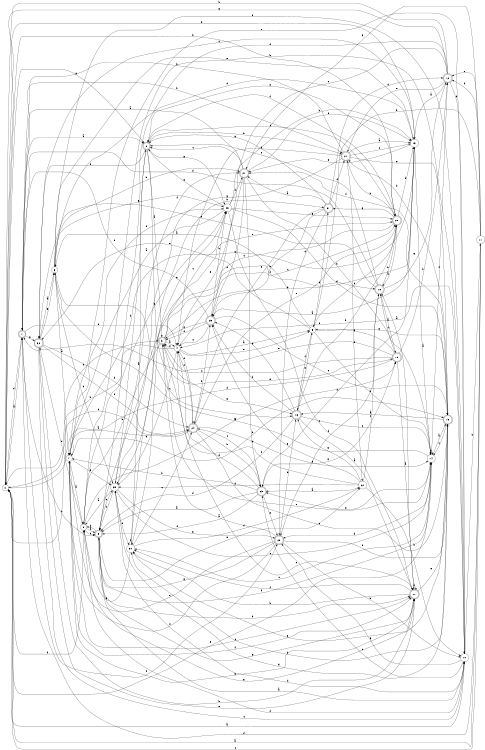 digraph n27_8 {
__start0 [label="" shape="none"];

rankdir=LR;
size="8,5";

s0 [style="filled", color="black", fillcolor="white" shape="circle", label="0"];
s1 [style="rounded,filled", color="black", fillcolor="white" shape="doublecircle", label="1"];
s2 [style="rounded,filled", color="black", fillcolor="white" shape="doublecircle", label="2"];
s3 [style="rounded,filled", color="black", fillcolor="white" shape="doublecircle", label="3"];
s4 [style="filled", color="black", fillcolor="white" shape="circle", label="4"];
s5 [style="filled", color="black", fillcolor="white" shape="circle", label="5"];
s6 [style="filled", color="black", fillcolor="white" shape="circle", label="6"];
s7 [style="filled", color="black", fillcolor="white" shape="circle", label="7"];
s8 [style="filled", color="black", fillcolor="white" shape="circle", label="8"];
s9 [style="rounded,filled", color="black", fillcolor="white" shape="doublecircle", label="9"];
s10 [style="filled", color="black", fillcolor="white" shape="circle", label="10"];
s11 [style="filled", color="black", fillcolor="white" shape="circle", label="11"];
s12 [style="rounded,filled", color="black", fillcolor="white" shape="doublecircle", label="12"];
s13 [style="filled", color="black", fillcolor="white" shape="circle", label="13"];
s14 [style="filled", color="black", fillcolor="white" shape="circle", label="14"];
s15 [style="rounded,filled", color="black", fillcolor="white" shape="doublecircle", label="15"];
s16 [style="rounded,filled", color="black", fillcolor="white" shape="doublecircle", label="16"];
s17 [style="rounded,filled", color="black", fillcolor="white" shape="doublecircle", label="17"];
s18 [style="rounded,filled", color="black", fillcolor="white" shape="doublecircle", label="18"];
s19 [style="rounded,filled", color="black", fillcolor="white" shape="doublecircle", label="19"];
s20 [style="rounded,filled", color="black", fillcolor="white" shape="doublecircle", label="20"];
s21 [style="rounded,filled", color="black", fillcolor="white" shape="doublecircle", label="21"];
s22 [style="filled", color="black", fillcolor="white" shape="circle", label="22"];
s23 [style="rounded,filled", color="black", fillcolor="white" shape="doublecircle", label="23"];
s24 [style="rounded,filled", color="black", fillcolor="white" shape="doublecircle", label="24"];
s25 [style="rounded,filled", color="black", fillcolor="white" shape="doublecircle", label="25"];
s26 [style="filled", color="black", fillcolor="white" shape="circle", label="26"];
s27 [style="rounded,filled", color="black", fillcolor="white" shape="doublecircle", label="27"];
s28 [style="rounded,filled", color="black", fillcolor="white" shape="doublecircle", label="28"];
s29 [style="filled", color="black", fillcolor="white" shape="circle", label="29"];
s30 [style="filled", color="black", fillcolor="white" shape="circle", label="30"];
s31 [style="rounded,filled", color="black", fillcolor="white" shape="doublecircle", label="31"];
s32 [style="rounded,filled", color="black", fillcolor="white" shape="doublecircle", label="32"];
s0 -> s1 [label="a"];
s0 -> s20 [label="b"];
s0 -> s3 [label="c"];
s0 -> s24 [label="d"];
s0 -> s14 [label="e"];
s0 -> s8 [label="f"];
s0 -> s2 [label="g"];
s1 -> s2 [label="a"];
s1 -> s21 [label="b"];
s1 -> s9 [label="c"];
s1 -> s0 [label="d"];
s1 -> s4 [label="e"];
s1 -> s28 [label="f"];
s1 -> s32 [label="g"];
s2 -> s3 [label="a"];
s2 -> s21 [label="b"];
s2 -> s20 [label="c"];
s2 -> s32 [label="d"];
s2 -> s19 [label="e"];
s2 -> s29 [label="f"];
s2 -> s26 [label="g"];
s3 -> s4 [label="a"];
s3 -> s8 [label="b"];
s3 -> s26 [label="c"];
s3 -> s13 [label="d"];
s3 -> s14 [label="e"];
s3 -> s18 [label="f"];
s3 -> s16 [label="g"];
s4 -> s5 [label="a"];
s4 -> s0 [label="b"];
s4 -> s20 [label="c"];
s4 -> s24 [label="d"];
s4 -> s5 [label="e"];
s4 -> s3 [label="f"];
s4 -> s29 [label="g"];
s5 -> s6 [label="a"];
s5 -> s14 [label="b"];
s5 -> s20 [label="c"];
s5 -> s31 [label="d"];
s5 -> s32 [label="e"];
s5 -> s16 [label="f"];
s5 -> s15 [label="g"];
s6 -> s7 [label="a"];
s6 -> s27 [label="b"];
s6 -> s16 [label="c"];
s6 -> s29 [label="d"];
s6 -> s13 [label="e"];
s6 -> s10 [label="f"];
s6 -> s26 [label="g"];
s7 -> s8 [label="a"];
s7 -> s15 [label="b"];
s7 -> s17 [label="c"];
s7 -> s29 [label="d"];
s7 -> s26 [label="e"];
s7 -> s17 [label="f"];
s7 -> s17 [label="g"];
s8 -> s9 [label="a"];
s8 -> s10 [label="b"];
s8 -> s9 [label="c"];
s8 -> s32 [label="d"];
s8 -> s26 [label="e"];
s8 -> s10 [label="f"];
s8 -> s19 [label="g"];
s9 -> s10 [label="a"];
s9 -> s17 [label="b"];
s9 -> s29 [label="c"];
s9 -> s8 [label="d"];
s9 -> s22 [label="e"];
s9 -> s14 [label="f"];
s9 -> s17 [label="g"];
s10 -> s0 [label="a"];
s10 -> s11 [label="b"];
s10 -> s23 [label="c"];
s10 -> s29 [label="d"];
s10 -> s7 [label="e"];
s10 -> s4 [label="f"];
s10 -> s28 [label="g"];
s11 -> s0 [label="a"];
s11 -> s5 [label="b"];
s11 -> s0 [label="c"];
s11 -> s1 [label="d"];
s11 -> s12 [label="e"];
s11 -> s12 [label="f"];
s11 -> s27 [label="g"];
s12 -> s13 [label="a"];
s12 -> s0 [label="b"];
s12 -> s25 [label="c"];
s12 -> s10 [label="d"];
s12 -> s21 [label="e"];
s12 -> s9 [label="f"];
s12 -> s0 [label="g"];
s13 -> s14 [label="a"];
s13 -> s0 [label="b"];
s13 -> s32 [label="c"];
s13 -> s6 [label="d"];
s13 -> s27 [label="e"];
s13 -> s23 [label="f"];
s13 -> s7 [label="g"];
s14 -> s15 [label="a"];
s14 -> s6 [label="b"];
s14 -> s30 [label="c"];
s14 -> s28 [label="d"];
s14 -> s23 [label="e"];
s14 -> s12 [label="f"];
s14 -> s14 [label="g"];
s15 -> s16 [label="a"];
s15 -> s30 [label="b"];
s15 -> s14 [label="c"];
s15 -> s21 [label="d"];
s15 -> s30 [label="e"];
s15 -> s27 [label="f"];
s15 -> s29 [label="g"];
s16 -> s17 [label="a"];
s16 -> s20 [label="b"];
s16 -> s14 [label="c"];
s16 -> s9 [label="d"];
s16 -> s5 [label="e"];
s16 -> s25 [label="f"];
s16 -> s25 [label="g"];
s17 -> s18 [label="a"];
s17 -> s30 [label="b"];
s17 -> s4 [label="c"];
s17 -> s17 [label="d"];
s17 -> s15 [label="e"];
s17 -> s30 [label="f"];
s17 -> s8 [label="g"];
s18 -> s19 [label="a"];
s18 -> s20 [label="b"];
s18 -> s2 [label="c"];
s18 -> s1 [label="d"];
s18 -> s32 [label="e"];
s18 -> s28 [label="f"];
s18 -> s12 [label="g"];
s19 -> s17 [label="a"];
s19 -> s12 [label="b"];
s19 -> s1 [label="c"];
s19 -> s7 [label="d"];
s19 -> s3 [label="e"];
s19 -> s18 [label="f"];
s19 -> s5 [label="g"];
s20 -> s18 [label="a"];
s20 -> s21 [label="b"];
s20 -> s9 [label="c"];
s20 -> s13 [label="d"];
s20 -> s2 [label="e"];
s20 -> s2 [label="f"];
s20 -> s31 [label="g"];
s21 -> s13 [label="a"];
s21 -> s1 [label="b"];
s21 -> s13 [label="c"];
s21 -> s22 [label="d"];
s21 -> s15 [label="e"];
s21 -> s4 [label="f"];
s21 -> s29 [label="g"];
s22 -> s23 [label="a"];
s22 -> s10 [label="b"];
s22 -> s18 [label="c"];
s22 -> s29 [label="d"];
s22 -> s25 [label="e"];
s22 -> s3 [label="f"];
s22 -> s16 [label="g"];
s23 -> s9 [label="a"];
s23 -> s7 [label="b"];
s23 -> s24 [label="c"];
s23 -> s4 [label="d"];
s23 -> s28 [label="e"];
s23 -> s9 [label="f"];
s23 -> s19 [label="g"];
s24 -> s0 [label="a"];
s24 -> s23 [label="b"];
s24 -> s15 [label="c"];
s24 -> s4 [label="d"];
s24 -> s20 [label="e"];
s24 -> s25 [label="f"];
s24 -> s14 [label="g"];
s25 -> s13 [label="a"];
s25 -> s26 [label="b"];
s25 -> s4 [label="c"];
s25 -> s1 [label="d"];
s25 -> s15 [label="e"];
s25 -> s3 [label="f"];
s25 -> s3 [label="g"];
s26 -> s7 [label="a"];
s26 -> s13 [label="b"];
s26 -> s17 [label="c"];
s26 -> s15 [label="d"];
s26 -> s2 [label="e"];
s26 -> s27 [label="f"];
s26 -> s20 [label="g"];
s27 -> s1 [label="a"];
s27 -> s14 [label="b"];
s27 -> s2 [label="c"];
s27 -> s25 [label="d"];
s27 -> s4 [label="e"];
s27 -> s13 [label="f"];
s27 -> s23 [label="g"];
s28 -> s3 [label="a"];
s28 -> s10 [label="b"];
s28 -> s7 [label="c"];
s28 -> s16 [label="d"];
s28 -> s15 [label="e"];
s28 -> s7 [label="f"];
s28 -> s9 [label="g"];
s29 -> s8 [label="a"];
s29 -> s9 [label="b"];
s29 -> s14 [label="c"];
s29 -> s30 [label="d"];
s29 -> s20 [label="e"];
s29 -> s27 [label="f"];
s29 -> s28 [label="g"];
s30 -> s2 [label="a"];
s30 -> s31 [label="b"];
s30 -> s24 [label="c"];
s30 -> s22 [label="d"];
s30 -> s26 [label="e"];
s30 -> s30 [label="f"];
s30 -> s8 [label="g"];
s31 -> s27 [label="a"];
s31 -> s25 [label="b"];
s31 -> s12 [label="c"];
s31 -> s28 [label="d"];
s31 -> s24 [label="e"];
s31 -> s21 [label="f"];
s31 -> s2 [label="g"];
s32 -> s6 [label="a"];
s32 -> s17 [label="b"];
s32 -> s10 [label="c"];
s32 -> s24 [label="d"];
s32 -> s17 [label="e"];
s32 -> s24 [label="f"];
s32 -> s6 [label="g"];

}
